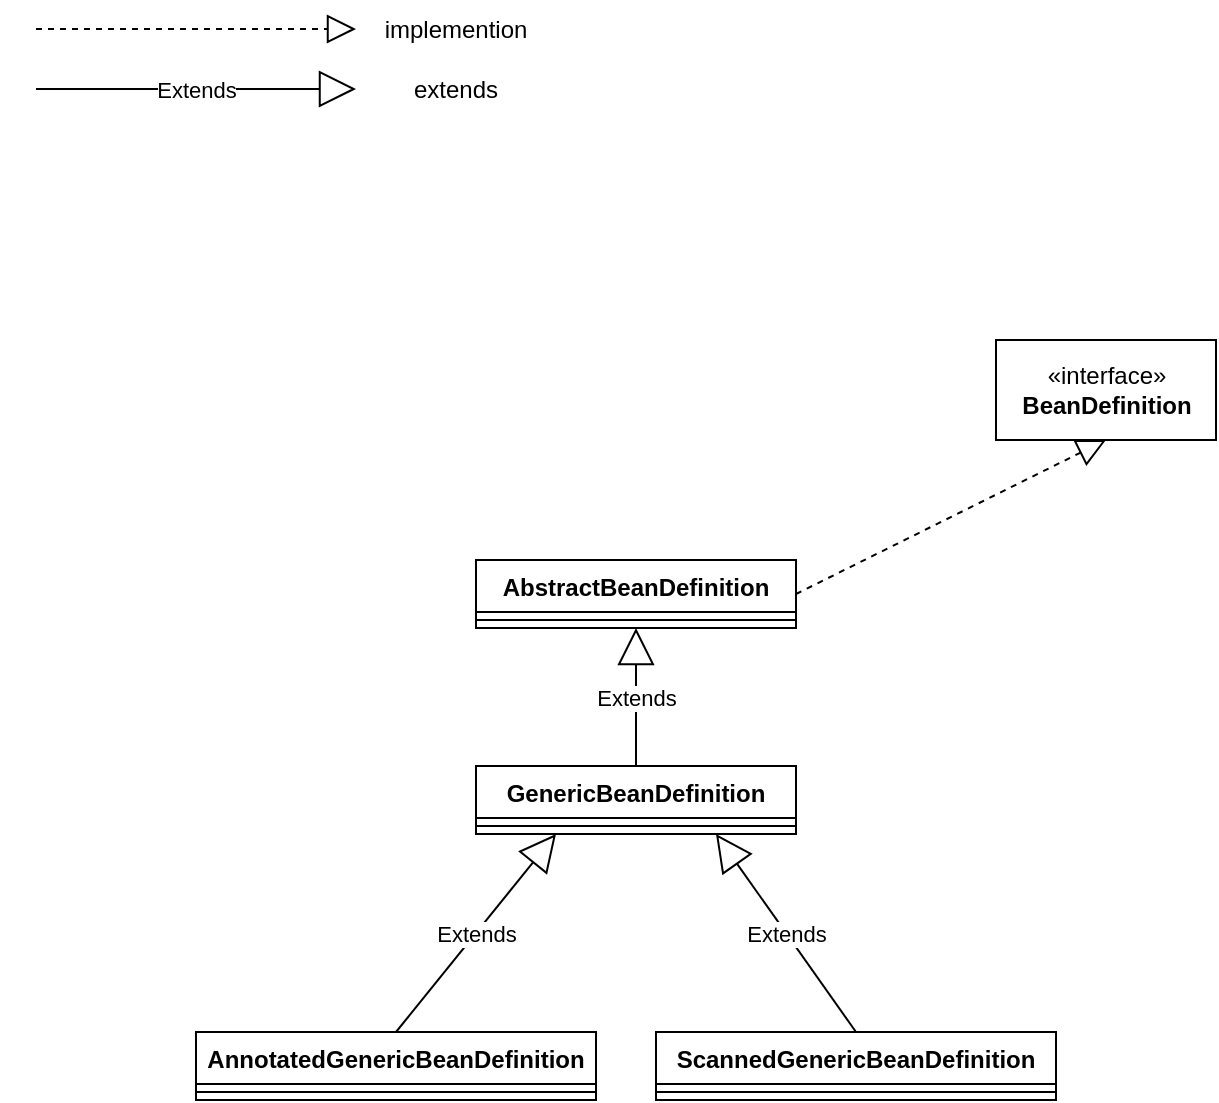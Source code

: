<mxfile version="16.0.3" type="github">
  <diagram name="Page-1" id="e7e014a7-5840-1c2e-5031-d8a46d1fe8dd">
    <mxGraphModel dx="1550" dy="824" grid="1" gridSize="10" guides="1" tooltips="1" connect="1" arrows="1" fold="1" page="1" pageScale="1" pageWidth="1169" pageHeight="826" background="none" math="0" shadow="0">
      <root>
        <mxCell id="0" />
        <mxCell id="1" parent="0" />
        <mxCell id="Vo2G4r-Y2g2GesqDZf4C-41" value="«interface»&lt;br&gt;&lt;b&gt;BeanDefinition&lt;/b&gt;" style="html=1;" vertex="1" parent="1">
          <mxGeometry x="540" y="200" width="110" height="50" as="geometry" />
        </mxCell>
        <mxCell id="Vo2G4r-Y2g2GesqDZf4C-42" value="AbstractBeanDefinition" style="swimlane;fontStyle=1;align=center;verticalAlign=top;childLayout=stackLayout;horizontal=1;startSize=26;horizontalStack=0;resizeParent=1;resizeParentMax=0;resizeLast=0;collapsible=1;marginBottom=0;" vertex="1" parent="1">
          <mxGeometry x="280" y="310" width="160" height="34" as="geometry" />
        </mxCell>
        <mxCell id="Vo2G4r-Y2g2GesqDZf4C-44" value="" style="line;strokeWidth=1;fillColor=none;align=left;verticalAlign=middle;spacingTop=-1;spacingLeft=3;spacingRight=3;rotatable=0;labelPosition=right;points=[];portConstraint=eastwest;" vertex="1" parent="Vo2G4r-Y2g2GesqDZf4C-42">
          <mxGeometry y="26" width="160" height="8" as="geometry" />
        </mxCell>
        <mxCell id="Vo2G4r-Y2g2GesqDZf4C-46" value="" style="endArrow=block;dashed=1;endFill=0;endSize=12;html=1;rounded=0;exitX=1;exitY=0.5;exitDx=0;exitDy=0;entryX=0.5;entryY=1;entryDx=0;entryDy=0;" edge="1" parent="1" source="Vo2G4r-Y2g2GesqDZf4C-42" target="Vo2G4r-Y2g2GesqDZf4C-41">
          <mxGeometry width="160" relative="1" as="geometry">
            <mxPoint x="700" y="320" as="sourcePoint" />
            <mxPoint x="860" y="320" as="targetPoint" />
          </mxGeometry>
        </mxCell>
        <mxCell id="Vo2G4r-Y2g2GesqDZf4C-47" value="" style="endArrow=block;dashed=1;endFill=0;endSize=12;html=1;rounded=0;" edge="1" parent="1">
          <mxGeometry width="160" relative="1" as="geometry">
            <mxPoint x="60" y="44.5" as="sourcePoint" />
            <mxPoint x="220" y="44.5" as="targetPoint" />
          </mxGeometry>
        </mxCell>
        <mxCell id="Vo2G4r-Y2g2GesqDZf4C-49" value="&lt;div&gt;implemention&lt;/div&gt;" style="text;html=1;strokeColor=none;fillColor=none;align=center;verticalAlign=middle;whiteSpace=wrap;rounded=0;" vertex="1" parent="1">
          <mxGeometry x="240" y="30" width="60" height="30" as="geometry" />
        </mxCell>
        <mxCell id="Vo2G4r-Y2g2GesqDZf4C-50" value="AnnotatedGenericBeanDefinition" style="swimlane;fontStyle=1;align=center;verticalAlign=top;childLayout=stackLayout;horizontal=1;startSize=26;horizontalStack=0;resizeParent=1;resizeParentMax=0;resizeLast=0;collapsible=1;marginBottom=0;" vertex="1" parent="1">
          <mxGeometry x="140" y="546" width="200" height="34" as="geometry" />
        </mxCell>
        <mxCell id="Vo2G4r-Y2g2GesqDZf4C-52" value="" style="line;strokeWidth=1;fillColor=none;align=left;verticalAlign=middle;spacingTop=-1;spacingLeft=3;spacingRight=3;rotatable=0;labelPosition=right;points=[];portConstraint=eastwest;" vertex="1" parent="Vo2G4r-Y2g2GesqDZf4C-50">
          <mxGeometry y="26" width="200" height="8" as="geometry" />
        </mxCell>
        <mxCell id="Vo2G4r-Y2g2GesqDZf4C-58" value="Extends" style="endArrow=block;endSize=16;endFill=0;html=1;rounded=0;" edge="1" parent="1">
          <mxGeometry width="160" relative="1" as="geometry">
            <mxPoint x="60" y="74.5" as="sourcePoint" />
            <mxPoint x="220" y="74.5" as="targetPoint" />
          </mxGeometry>
        </mxCell>
        <mxCell id="Vo2G4r-Y2g2GesqDZf4C-59" value="extends" style="text;html=1;strokeColor=none;fillColor=none;align=center;verticalAlign=middle;whiteSpace=wrap;rounded=0;" vertex="1" parent="1">
          <mxGeometry x="240" y="60" width="60" height="30" as="geometry" />
        </mxCell>
        <mxCell id="Vo2G4r-Y2g2GesqDZf4C-60" value="ScannedGenericBeanDefinition" style="swimlane;fontStyle=1;align=center;verticalAlign=top;childLayout=stackLayout;horizontal=1;startSize=26;horizontalStack=0;resizeParent=1;resizeParentMax=0;resizeLast=0;collapsible=1;marginBottom=0;" vertex="1" parent="1">
          <mxGeometry x="370" y="546" width="200" height="34" as="geometry" />
        </mxCell>
        <mxCell id="Vo2G4r-Y2g2GesqDZf4C-61" value="" style="line;strokeWidth=1;fillColor=none;align=left;verticalAlign=middle;spacingTop=-1;spacingLeft=3;spacingRight=3;rotatable=0;labelPosition=right;points=[];portConstraint=eastwest;" vertex="1" parent="Vo2G4r-Y2g2GesqDZf4C-60">
          <mxGeometry y="26" width="200" height="8" as="geometry" />
        </mxCell>
        <mxCell id="Vo2G4r-Y2g2GesqDZf4C-63" value="GenericBeanDefinition" style="swimlane;fontStyle=1;align=center;verticalAlign=top;childLayout=stackLayout;horizontal=1;startSize=26;horizontalStack=0;resizeParent=1;resizeParentMax=0;resizeLast=0;collapsible=1;marginBottom=0;" vertex="1" parent="1">
          <mxGeometry x="280" y="413" width="160" height="34" as="geometry" />
        </mxCell>
        <mxCell id="Vo2G4r-Y2g2GesqDZf4C-65" value="" style="line;strokeWidth=1;fillColor=none;align=left;verticalAlign=middle;spacingTop=-1;spacingLeft=3;spacingRight=3;rotatable=0;labelPosition=right;points=[];portConstraint=eastwest;" vertex="1" parent="Vo2G4r-Y2g2GesqDZf4C-63">
          <mxGeometry y="26" width="160" height="8" as="geometry" />
        </mxCell>
        <mxCell id="Vo2G4r-Y2g2GesqDZf4C-67" value="Extends" style="endArrow=block;endSize=16;endFill=0;html=1;rounded=0;entryX=0.5;entryY=1;entryDx=0;entryDy=0;" edge="1" parent="1" source="Vo2G4r-Y2g2GesqDZf4C-63" target="Vo2G4r-Y2g2GesqDZf4C-42">
          <mxGeometry width="160" relative="1" as="geometry">
            <mxPoint x="90" y="470" as="sourcePoint" />
            <mxPoint x="250" y="470" as="targetPoint" />
          </mxGeometry>
        </mxCell>
        <mxCell id="Vo2G4r-Y2g2GesqDZf4C-68" value="Extends" style="endArrow=block;endSize=16;endFill=0;html=1;rounded=0;entryX=0.25;entryY=1;entryDx=0;entryDy=0;exitX=0.5;exitY=0;exitDx=0;exitDy=0;" edge="1" parent="1" source="Vo2G4r-Y2g2GesqDZf4C-50" target="Vo2G4r-Y2g2GesqDZf4C-63">
          <mxGeometry width="160" relative="1" as="geometry">
            <mxPoint x="70" y="460" as="sourcePoint" />
            <mxPoint x="230" y="460" as="targetPoint" />
          </mxGeometry>
        </mxCell>
        <mxCell id="Vo2G4r-Y2g2GesqDZf4C-69" value="Extends" style="endArrow=block;endSize=16;endFill=0;html=1;rounded=0;exitX=0.5;exitY=0;exitDx=0;exitDy=0;entryX=0.75;entryY=1;entryDx=0;entryDy=0;" edge="1" parent="1" source="Vo2G4r-Y2g2GesqDZf4C-60" target="Vo2G4r-Y2g2GesqDZf4C-63">
          <mxGeometry width="160" relative="1" as="geometry">
            <mxPoint x="70" y="300" as="sourcePoint" />
            <mxPoint x="360" y="450" as="targetPoint" />
          </mxGeometry>
        </mxCell>
      </root>
    </mxGraphModel>
  </diagram>
</mxfile>
